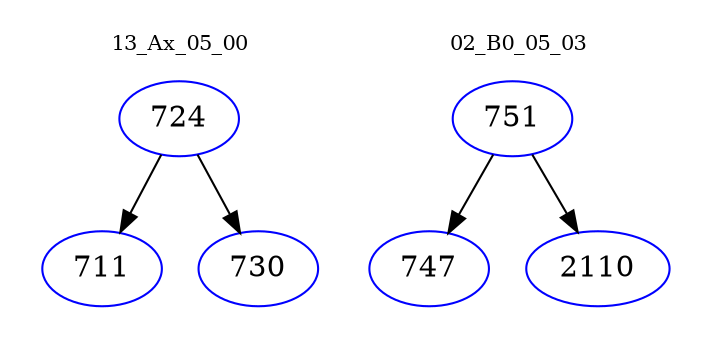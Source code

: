 digraph{
subgraph cluster_0 {
color = white
label = "13_Ax_05_00";
fontsize=10;
T0_724 [label="724", color="blue"]
T0_724 -> T0_711 [color="black"]
T0_711 [label="711", color="blue"]
T0_724 -> T0_730 [color="black"]
T0_730 [label="730", color="blue"]
}
subgraph cluster_1 {
color = white
label = "02_B0_05_03";
fontsize=10;
T1_751 [label="751", color="blue"]
T1_751 -> T1_747 [color="black"]
T1_747 [label="747", color="blue"]
T1_751 -> T1_2110 [color="black"]
T1_2110 [label="2110", color="blue"]
}
}
